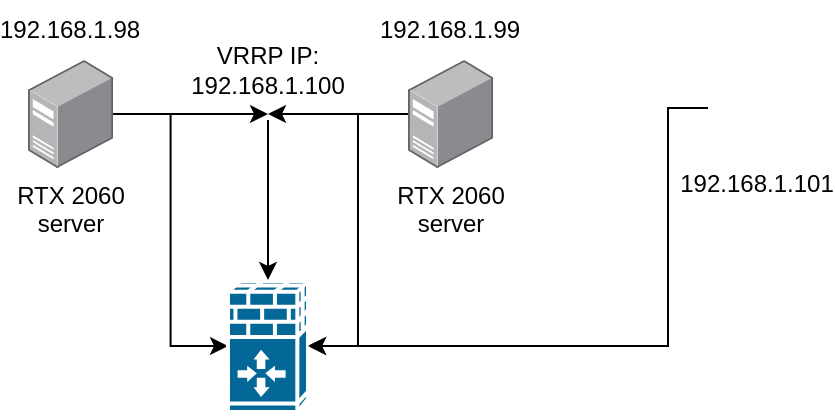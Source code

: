 <mxfile version="17.1.3" type="github"><diagram id="EAWVKTr1A1TIwHEPzzcO" name="Page-1"><mxGraphModel dx="526" dy="287" grid="1" gridSize="10" guides="1" tooltips="1" connect="1" arrows="1" fold="1" page="1" pageScale="1" pageWidth="827" pageHeight="1169" math="0" shadow="0"><root><mxCell id="0"/><mxCell id="1" parent="0"/><mxCell id="I-dCsD9GG3PT2cAspiq--8" style="edgeStyle=orthogonalEdgeStyle;rounded=0;orthogonalLoop=1;jettySize=auto;html=1;entryX=0;entryY=0.5;entryDx=0;entryDy=0;entryPerimeter=0;" edge="1" parent="1" source="I-dCsD9GG3PT2cAspiq--2" target="I-dCsD9GG3PT2cAspiq--7"><mxGeometry relative="1" as="geometry"/></mxCell><mxCell id="I-dCsD9GG3PT2cAspiq--15" style="edgeStyle=orthogonalEdgeStyle;rounded=0;orthogonalLoop=1;jettySize=auto;html=1;" edge="1" parent="1" source="I-dCsD9GG3PT2cAspiq--2"><mxGeometry relative="1" as="geometry"><mxPoint x="280" y="277" as="targetPoint"/></mxGeometry></mxCell><mxCell id="I-dCsD9GG3PT2cAspiq--2" value="&lt;div&gt;RTX 2060 &lt;br&gt;&lt;/div&gt;&lt;div&gt;server&lt;br&gt;&lt;/div&gt;" style="points=[];aspect=fixed;html=1;align=center;shadow=0;dashed=0;image;image=img/lib/allied_telesis/computer_and_terminals/Server_Desktop.svg;" vertex="1" parent="1"><mxGeometry x="160" y="250" width="42.6" height="54" as="geometry"/></mxCell><mxCell id="I-dCsD9GG3PT2cAspiq--9" style="edgeStyle=orthogonalEdgeStyle;rounded=0;orthogonalLoop=1;jettySize=auto;html=1;entryX=1;entryY=0.5;entryDx=0;entryDy=0;entryPerimeter=0;" edge="1" parent="1" source="I-dCsD9GG3PT2cAspiq--3" target="I-dCsD9GG3PT2cAspiq--7"><mxGeometry relative="1" as="geometry"/></mxCell><mxCell id="I-dCsD9GG3PT2cAspiq--16" style="edgeStyle=orthogonalEdgeStyle;rounded=0;orthogonalLoop=1;jettySize=auto;html=1;" edge="1" parent="1" source="I-dCsD9GG3PT2cAspiq--3"><mxGeometry relative="1" as="geometry"><mxPoint x="280" y="277" as="targetPoint"/></mxGeometry></mxCell><mxCell id="I-dCsD9GG3PT2cAspiq--3" value="&lt;div&gt;RTX 2060&lt;/div&gt;&lt;div&gt;server&lt;br&gt;&lt;/div&gt;" style="points=[];aspect=fixed;html=1;align=center;shadow=0;dashed=0;image;image=img/lib/allied_telesis/computer_and_terminals/Server_Desktop.svg;" vertex="1" parent="1"><mxGeometry x="350" y="250" width="42.6" height="54" as="geometry"/></mxCell><mxCell id="I-dCsD9GG3PT2cAspiq--7" value="" style="shape=mxgraph.cisco.security.ios_firewall;html=1;pointerEvents=1;dashed=0;fillColor=#036897;strokeColor=#ffffff;strokeWidth=2;verticalLabelPosition=bottom;verticalAlign=top;align=center;outlineConnect=0;" vertex="1" parent="1"><mxGeometry x="260" y="360" width="40" height="66" as="geometry"/></mxCell><mxCell id="I-dCsD9GG3PT2cAspiq--14" style="edgeStyle=orthogonalEdgeStyle;rounded=0;orthogonalLoop=1;jettySize=auto;html=1;" edge="1" parent="1" source="I-dCsD9GG3PT2cAspiq--10" target="I-dCsD9GG3PT2cAspiq--7"><mxGeometry relative="1" as="geometry"><Array as="points"><mxPoint x="480" y="393"/></Array></mxGeometry></mxCell><mxCell id="I-dCsD9GG3PT2cAspiq--10" value="192.168.1.101" style="shape=image;html=1;verticalAlign=top;verticalLabelPosition=bottom;labelBackgroundColor=#ffffff;imageAspect=0;aspect=fixed;image=https://cdn0.iconfinder.com/data/icons/google-material-design-3-0/48/ic_fiber_dvr_48px-128.png" vertex="1" parent="1"><mxGeometry x="500" y="250" width="48" height="48" as="geometry"/></mxCell><mxCell id="I-dCsD9GG3PT2cAspiq--11" value="192.168.1.98" style="text;html=1;strokeColor=none;fillColor=none;align=center;verticalAlign=middle;whiteSpace=wrap;rounded=0;" vertex="1" parent="1"><mxGeometry x="151" y="220" width="60" height="30" as="geometry"/></mxCell><mxCell id="I-dCsD9GG3PT2cAspiq--12" value="192.168.1.99" style="text;html=1;strokeColor=none;fillColor=none;align=center;verticalAlign=middle;whiteSpace=wrap;rounded=0;" vertex="1" parent="1"><mxGeometry x="341.3" y="220" width="60" height="30" as="geometry"/></mxCell><mxCell id="I-dCsD9GG3PT2cAspiq--17" value="" style="endArrow=classic;html=1;rounded=0;" edge="1" parent="1" target="I-dCsD9GG3PT2cAspiq--7"><mxGeometry width="50" height="50" relative="1" as="geometry"><mxPoint x="280" y="280" as="sourcePoint"/><mxPoint x="440" y="310" as="targetPoint"/></mxGeometry></mxCell><mxCell id="I-dCsD9GG3PT2cAspiq--18" value="VRRP IP: 192.168.1.100" style="text;html=1;strokeColor=none;fillColor=none;align=center;verticalAlign=middle;whiteSpace=wrap;rounded=0;" vertex="1" parent="1"><mxGeometry x="250" y="240" width="60" height="30" as="geometry"/></mxCell></root></mxGraphModel></diagram></mxfile>